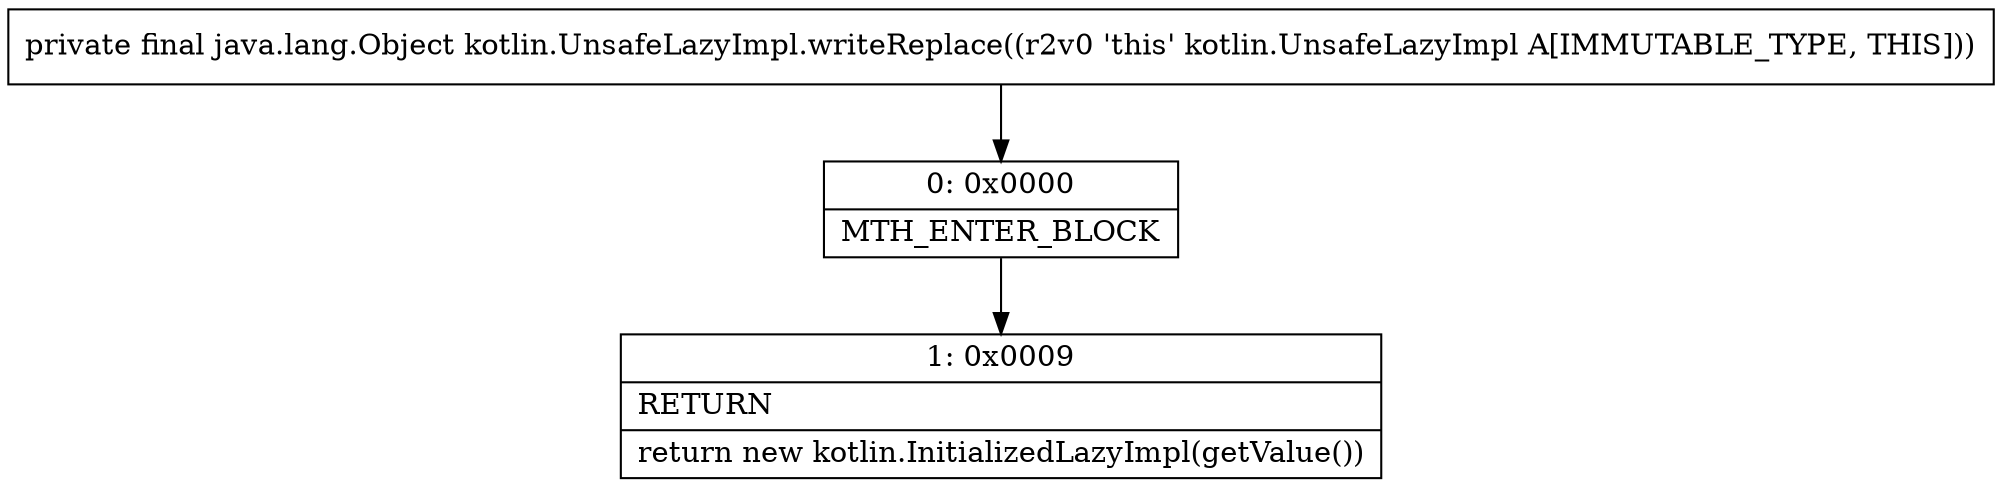 digraph "CFG forkotlin.UnsafeLazyImpl.writeReplace()Ljava\/lang\/Object;" {
Node_0 [shape=record,label="{0\:\ 0x0000|MTH_ENTER_BLOCK\l}"];
Node_1 [shape=record,label="{1\:\ 0x0009|RETURN\l|return new kotlin.InitializedLazyImpl(getValue())\l}"];
MethodNode[shape=record,label="{private final java.lang.Object kotlin.UnsafeLazyImpl.writeReplace((r2v0 'this' kotlin.UnsafeLazyImpl A[IMMUTABLE_TYPE, THIS])) }"];
MethodNode -> Node_0;
Node_0 -> Node_1;
}

